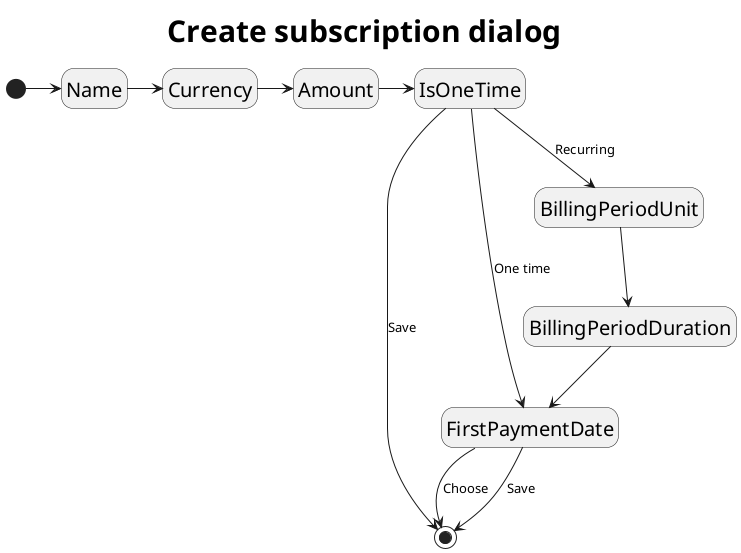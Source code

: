 @startuml

hide empty description

skinparam monochrome true
skinparam shadowing false
skinparam TitleFontSize 30
skinparam StateFontSize 20

title Create subscription dialog

[*] -r-> Name
Name -r-> Currency
Currency -r-> Amount
Amount -r-> IsOneTime
IsOneTime --> [*] : Save
IsOneTime --> FirstPaymentDate : One time
IsOneTime --> BillingPeriodUnit : Recurring
BillingPeriodUnit --> BillingPeriodDuration
BillingPeriodDuration --> FirstPaymentDate
FirstPaymentDate --> [*] : Choose
FirstPaymentDate --> [*] : Save

@enduml
